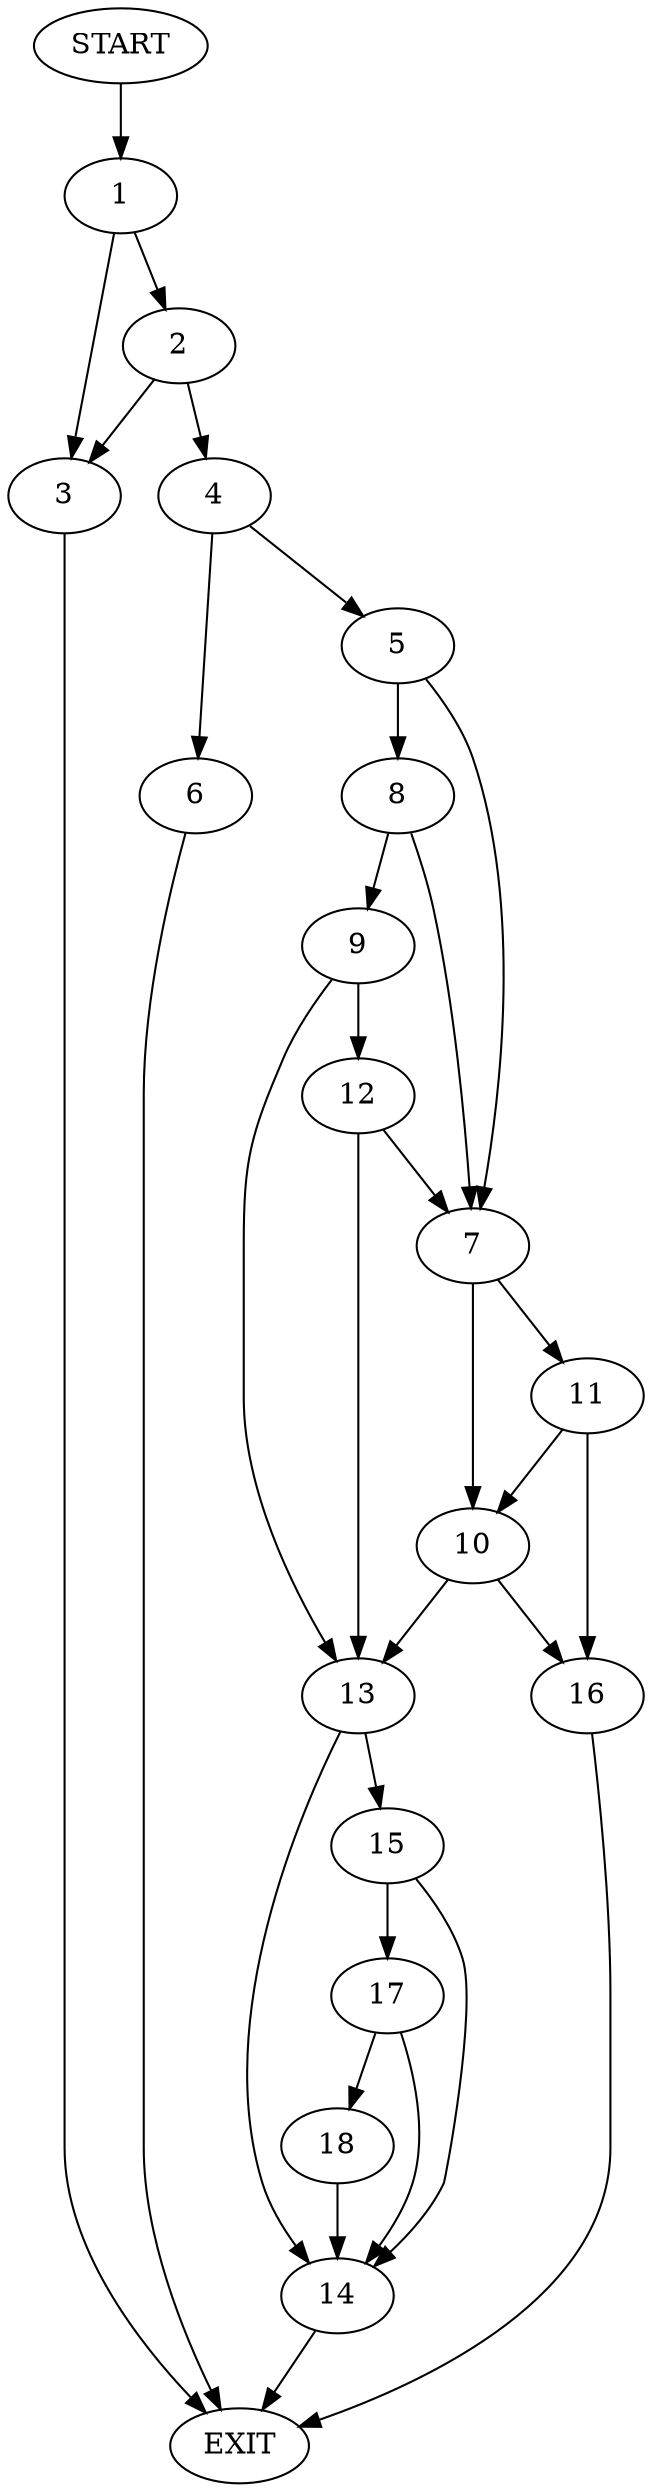 digraph {
0 [label="START"]
19 [label="EXIT"]
0 -> 1
1 -> 2
1 -> 3
2 -> 3
2 -> 4
3 -> 19
4 -> 5
4 -> 6
5 -> 7
5 -> 8
6 -> 19
8 -> 9
8 -> 7
7 -> 10
7 -> 11
9 -> 12
9 -> 13
12 -> 13
12 -> 7
13 -> 14
13 -> 15
11 -> 10
11 -> 16
10 -> 13
10 -> 16
16 -> 19
14 -> 19
15 -> 14
15 -> 17
17 -> 18
17 -> 14
18 -> 14
}
